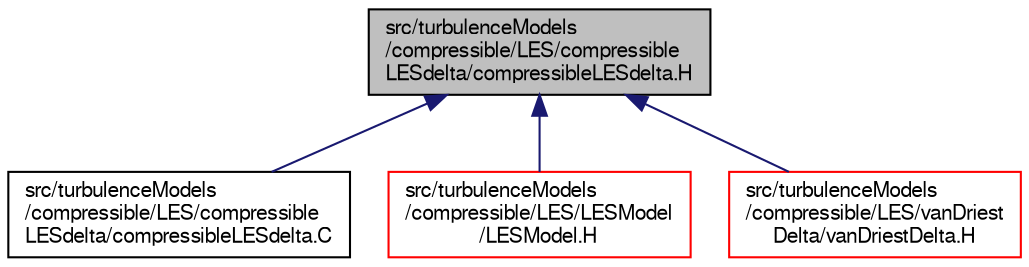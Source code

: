 digraph "src/turbulenceModels/compressible/LES/compressibleLESdelta/compressibleLESdelta.H"
{
  bgcolor="transparent";
  edge [fontname="FreeSans",fontsize="10",labelfontname="FreeSans",labelfontsize="10"];
  node [fontname="FreeSans",fontsize="10",shape=record];
  Node2 [label="src/turbulenceModels\l/compressible/LES/compressible\lLESdelta/compressibleLESdelta.H",height=0.2,width=0.4,color="black", fillcolor="grey75", style="filled", fontcolor="black"];
  Node2 -> Node3 [dir="back",color="midnightblue",fontsize="10",style="solid",fontname="FreeSans"];
  Node3 [label="src/turbulenceModels\l/compressible/LES/compressible\lLESdelta/compressibleLESdelta.C",height=0.2,width=0.4,color="black",URL="$a17045.html"];
  Node2 -> Node4 [dir="back",color="midnightblue",fontsize="10",style="solid",fontname="FreeSans"];
  Node4 [label="src/turbulenceModels\l/compressible/LES/LESModel\l/LESModel.H",height=0.2,width=0.4,color="red",URL="$a39830.html"];
  Node2 -> Node6 [dir="back",color="midnightblue",fontsize="10",style="solid",fontname="FreeSans"];
  Node6 [label="src/turbulenceModels\l/compressible/LES/vanDriest\lDelta/vanDriestDelta.H",height=0.2,width=0.4,color="red",URL="$a39905.html"];
}
